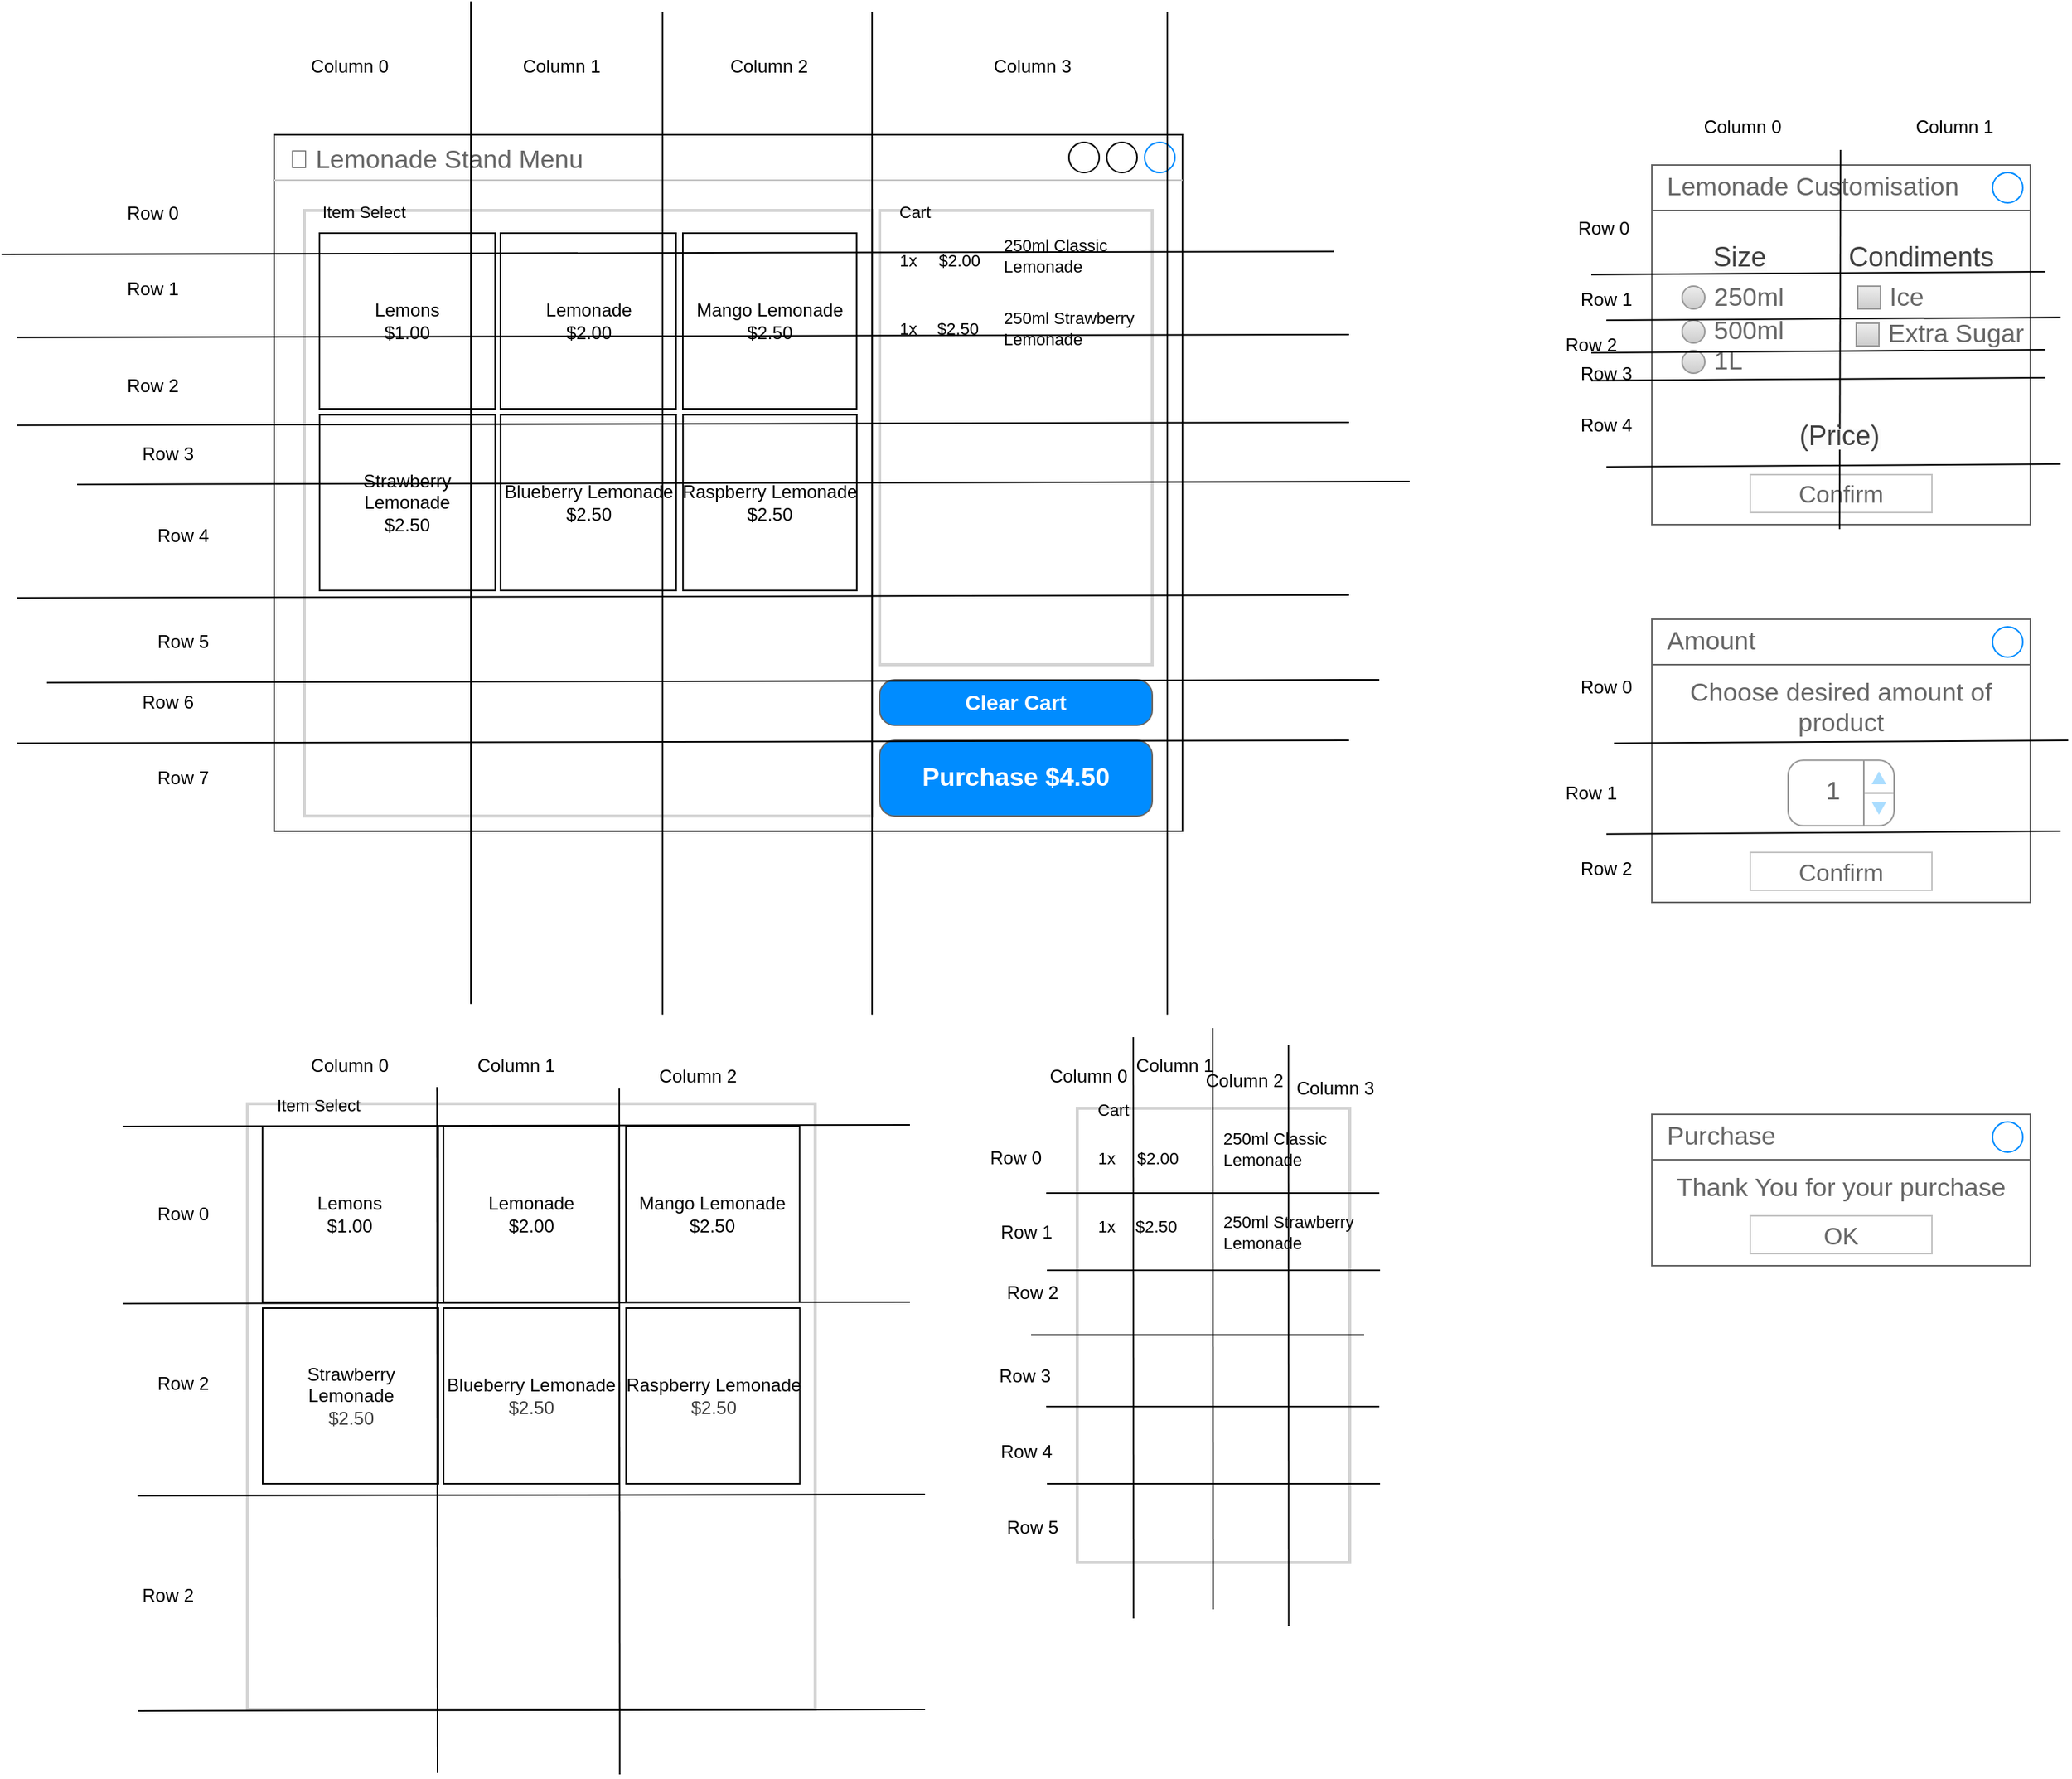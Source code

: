 <mxfile>
    <diagram id="gGsw4H8kystXVpl7gZS2" name="Page-1">
        <mxGraphModel dx="2740" dy="1749" grid="1" gridSize="10" guides="1" tooltips="1" connect="1" arrows="1" fold="1" page="1" pageScale="1" pageWidth="850" pageHeight="1100" math="0" shadow="0">
            <root>
                <mxCell id="0"/>
                <mxCell id="1" parent="0"/>
                <mxCell id="2" value="🍋 Lemonade Stand Menu" style="strokeWidth=1;shadow=0;dashed=0;align=center;html=1;shape=mxgraph.mockup.containers.window;align=left;verticalAlign=top;spacingLeft=8;strokeColor2=#008cff;strokeColor3=#c4c4c4;fontColor=#666666;mainText=;fontSize=17;labelBackgroundColor=none;whiteSpace=wrap;" parent="1" vertex="1">
                    <mxGeometry x="50" y="50" width="600" height="460" as="geometry"/>
                </mxCell>
                <mxCell id="3" value="" style="rounded=0;whiteSpace=wrap;html=1;fillColor=none;strokeColor=#d3d3d3;strokeWidth=2;" parent="1" vertex="1">
                    <mxGeometry x="70" y="100" width="375" height="400" as="geometry"/>
                </mxCell>
                <mxCell id="4" value="" style="rounded=0;whiteSpace=wrap;html=1;fillColor=none;strokeColor=#d3d3d3;strokeWidth=2;" parent="1" vertex="1">
                    <mxGeometry x="450" y="100" width="180" height="300" as="geometry"/>
                </mxCell>
                <mxCell id="6" value="Purchase $4.50" style="strokeWidth=1;shadow=0;dashed=0;align=center;html=1;shape=mxgraph.mockup.buttons.button;strokeColor=#666666;fontColor=#ffffff;mainText=;buttonStyle=round;fontSize=17;fontStyle=1;fillColor=#008cff;whiteSpace=wrap;" parent="1" vertex="1">
                    <mxGeometry x="450" y="450" width="180" height="50" as="geometry"/>
                </mxCell>
                <mxCell id="25" value="250ml Classic Lemonade" style="text;html=1;align=left;verticalAlign=middle;whiteSpace=wrap;rounded=0;fontSize=11;" parent="1" vertex="1">
                    <mxGeometry x="530" y="115" width="90" height="30" as="geometry"/>
                </mxCell>
                <mxCell id="31" value="250ml Strawberry Lemonade" style="text;html=1;align=left;verticalAlign=middle;whiteSpace=wrap;rounded=0;fontSize=11;" parent="1" vertex="1">
                    <mxGeometry x="530" y="163" width="90" height="30" as="geometry"/>
                </mxCell>
                <mxCell id="40" value="$2.50" style="text;html=1;align=left;verticalAlign=middle;whiteSpace=wrap;rounded=0;fontSize=11;" parent="1" vertex="1">
                    <mxGeometry x="486" y="174" width="30" height="8" as="geometry"/>
                </mxCell>
                <mxCell id="41" value="$2.00" style="text;html=1;align=left;verticalAlign=middle;whiteSpace=wrap;rounded=0;fontSize=11;" parent="1" vertex="1">
                    <mxGeometry x="487" y="129" width="30" height="8" as="geometry"/>
                </mxCell>
                <mxCell id="46" value="1x" style="text;html=1;align=center;verticalAlign=middle;whiteSpace=wrap;rounded=0;fontSize=11;" parent="1" vertex="1">
                    <mxGeometry x="454" y="174" width="30" height="8" as="geometry"/>
                </mxCell>
                <mxCell id="48" value="1x" style="text;html=1;align=center;verticalAlign=middle;whiteSpace=wrap;rounded=0;fontSize=11;" parent="1" vertex="1">
                    <mxGeometry x="454" y="129" width="30" height="8" as="geometry"/>
                </mxCell>
                <mxCell id="50" value="Lemons&lt;div&gt;$1.00&lt;/div&gt;" style="whiteSpace=wrap;html=1;aspect=fixed;" parent="1" vertex="1">
                    <mxGeometry x="80" y="115" width="116" height="116" as="geometry"/>
                </mxCell>
                <mxCell id="53" value="&lt;div&gt;&lt;span style=&quot;background-color: transparent;&quot;&gt;Thank You for your purchase&lt;/span&gt;&lt;/div&gt;" style="strokeWidth=1;shadow=0;dashed=0;align=center;html=1;shape=mxgraph.mockup.containers.rrect;rSize=0;strokeColor=#666666;fontColor=#666666;fontSize=17;verticalAlign=top;whiteSpace=wrap;fillColor=#ffffff;spacingTop=32;" parent="1" vertex="1">
                    <mxGeometry x="960" y="697" width="250" height="100" as="geometry"/>
                </mxCell>
                <mxCell id="54" value="Purchase" style="strokeWidth=1;shadow=0;dashed=0;align=center;html=1;shape=mxgraph.mockup.containers.rrect;rSize=0;fontSize=17;fontColor=#666666;strokeColor=#666666;align=left;spacingLeft=8;fillColor=#ffffff;resizeWidth=1;whiteSpace=wrap;" parent="53" vertex="1">
                    <mxGeometry width="250" height="30" relative="1" as="geometry"/>
                </mxCell>
                <mxCell id="55" value="" style="shape=ellipse;strokeColor=#008cff;resizable=0;fillColor=none;html=1;" parent="54" vertex="1">
                    <mxGeometry x="1" y="0.5" width="20" height="20" relative="1" as="geometry">
                        <mxPoint x="-25" y="-10" as="offset"/>
                    </mxGeometry>
                </mxCell>
                <mxCell id="56" value="OK" style="strokeWidth=1;shadow=0;dashed=0;align=center;html=1;shape=mxgraph.mockup.containers.rrect;rSize=0;fontSize=16;fontColor=#666666;strokeColor=#c4c4c4;resizable=0;whiteSpace=wrap;fillColor=#ffffff;" parent="53" vertex="1">
                    <mxGeometry x="0.5" y="1" width="120" height="25" relative="1" as="geometry">
                        <mxPoint x="-60" y="-33" as="offset"/>
                    </mxGeometry>
                </mxCell>
                <mxCell id="57" value="Lemonade&lt;div&gt;$2.00&lt;/div&gt;" style="whiteSpace=wrap;html=1;aspect=fixed;" parent="1" vertex="1">
                    <mxGeometry x="199.5" y="115" width="116" height="116" as="geometry"/>
                </mxCell>
                <mxCell id="60" value="Mango Lemonade&lt;div&gt;$2.50&lt;/div&gt;" style="whiteSpace=wrap;html=1;aspect=fixed;" parent="1" vertex="1">
                    <mxGeometry x="320" y="115" width="114.78" height="116" as="geometry"/>
                </mxCell>
                <mxCell id="68" value="Clear Cart" style="strokeWidth=1;shadow=0;dashed=0;align=center;html=1;shape=mxgraph.mockup.buttons.button;strokeColor=#666666;fontColor=#ffffff;mainText=;buttonStyle=round;fontSize=14;fontStyle=1;fillColor=#008cff;whiteSpace=wrap;" parent="1" vertex="1">
                    <mxGeometry x="450" y="410" width="180" height="30" as="geometry"/>
                </mxCell>
                <mxCell id="72" value="&lt;div&gt;&lt;span style=&quot;background-color: transparent;&quot;&gt;Choose desired amount of product&lt;/span&gt;&lt;/div&gt;" style="strokeWidth=1;shadow=0;dashed=0;align=center;html=1;shape=mxgraph.mockup.containers.rrect;rSize=0;strokeColor=#666666;fontColor=#666666;fontSize=17;verticalAlign=top;whiteSpace=wrap;fillColor=#ffffff;spacingTop=32;" parent="1" vertex="1">
                    <mxGeometry x="960" y="370" width="250" height="187" as="geometry"/>
                </mxCell>
                <mxCell id="73" value="Amount" style="strokeWidth=1;shadow=0;dashed=0;align=center;html=1;shape=mxgraph.mockup.containers.rrect;rSize=0;fontSize=17;fontColor=#666666;strokeColor=#666666;align=left;spacingLeft=8;fillColor=#ffffff;resizeWidth=1;whiteSpace=wrap;" parent="72" vertex="1">
                    <mxGeometry width="250" height="30" relative="1" as="geometry"/>
                </mxCell>
                <mxCell id="74" value="" style="shape=ellipse;strokeColor=#008cff;resizable=0;fillColor=none;html=1;" parent="73" vertex="1">
                    <mxGeometry x="1" y="0.5" width="20" height="20" relative="1" as="geometry">
                        <mxPoint x="-25" y="-10" as="offset"/>
                    </mxGeometry>
                </mxCell>
                <mxCell id="75" value="Confirm" style="strokeWidth=1;shadow=0;dashed=0;align=center;html=1;shape=mxgraph.mockup.containers.rrect;rSize=0;fontSize=16;fontColor=#666666;strokeColor=#c4c4c4;resizable=0;whiteSpace=wrap;fillColor=#ffffff;" parent="72" vertex="1">
                    <mxGeometry x="0.5" y="1" width="120" height="25" relative="1" as="geometry">
                        <mxPoint x="-60" y="-33" as="offset"/>
                    </mxGeometry>
                </mxCell>
                <mxCell id="79" value="&lt;table cellpadding=&quot;0&quot; cellspacing=&quot;0&quot; style=&quot;width:100%;height:100%;&quot;&gt;&lt;tbody&gt;&lt;tr&gt;&lt;td style=&quot;width:85%&quot;&gt;1&lt;/td&gt;&lt;td style=&quot;width:15%&quot;&gt;&lt;/td&gt;&lt;/tr&gt;&lt;/tbody&gt;&lt;/table&gt;" style="strokeWidth=1;shadow=0;dashed=0;align=center;html=1;shape=mxgraph.mockup.forms.spinner;strokeColor=#999999;spinLayout=right;spinStyle=normal;adjStyle=triangle;fillColor=#aaddff;fontSize=17;fontColor=#666666;mainText=;html=1;overflow=fill;" parent="72" vertex="1">
                    <mxGeometry x="90" y="93.175" width="70" height="43.244" as="geometry"/>
                </mxCell>
                <mxCell id="236" value="" style="endArrow=none;html=1;" edge="1" parent="72">
                    <mxGeometry width="50" height="50" relative="1" as="geometry">
                        <mxPoint x="275" y="80" as="sourcePoint"/>
                        <mxPoint x="-25" y="81.88" as="targetPoint"/>
                    </mxGeometry>
                </mxCell>
                <mxCell id="237" value="" style="endArrow=none;html=1;" edge="1" parent="72">
                    <mxGeometry width="50" height="50" relative="1" as="geometry">
                        <mxPoint x="270" y="140" as="sourcePoint"/>
                        <mxPoint x="-30" y="141.88" as="targetPoint"/>
                    </mxGeometry>
                </mxCell>
                <mxCell id="76" value="Item Select" style="text;html=1;align=left;verticalAlign=middle;whiteSpace=wrap;rounded=0;fontSize=11;" parent="1" vertex="1">
                    <mxGeometry x="80" y="97" width="59.5" height="8" as="geometry"/>
                </mxCell>
                <mxCell id="77" value="Cart" style="text;html=1;align=left;verticalAlign=middle;whiteSpace=wrap;rounded=0;fontSize=11;" parent="1" vertex="1">
                    <mxGeometry x="461" y="97" width="59.5" height="7" as="geometry"/>
                </mxCell>
                <mxCell id="116" value="" style="strokeWidth=1;shadow=0;dashed=0;align=center;html=1;shape=mxgraph.mockup.containers.rrect;rSize=0;strokeColor=#666666;fontColor=#666666;fontSize=17;verticalAlign=top;whiteSpace=wrap;fillColor=#ffffff;spacingTop=32;" parent="1" vertex="1">
                    <mxGeometry x="960" y="70" width="250" height="237.5" as="geometry"/>
                </mxCell>
                <mxCell id="117" value="Lemonade Customisation" style="strokeWidth=1;shadow=0;dashed=0;align=center;html=1;shape=mxgraph.mockup.containers.rrect;rSize=0;fontSize=17;fontColor=#666666;strokeColor=#666666;align=left;spacingLeft=8;fillColor=#ffffff;resizeWidth=1;whiteSpace=wrap;" parent="116" vertex="1">
                    <mxGeometry width="250" height="30" relative="1" as="geometry"/>
                </mxCell>
                <mxCell id="118" value="" style="shape=ellipse;strokeColor=#008cff;resizable=0;fillColor=none;html=1;" parent="117" vertex="1">
                    <mxGeometry x="1" y="0.5" width="20" height="20" relative="1" as="geometry">
                        <mxPoint x="-25" y="-10" as="offset"/>
                    </mxGeometry>
                </mxCell>
                <mxCell id="119" value="Confirm" style="strokeWidth=1;shadow=0;dashed=0;align=center;html=1;shape=mxgraph.mockup.containers.rrect;rSize=0;fontSize=16;fontColor=#666666;strokeColor=#c4c4c4;resizable=0;whiteSpace=wrap;fillColor=#ffffff;" parent="116" vertex="1">
                    <mxGeometry x="0.5" y="1" width="120" height="25" relative="1" as="geometry">
                        <mxPoint x="-60" y="-33" as="offset"/>
                    </mxGeometry>
                </mxCell>
                <mxCell id="121" value="&lt;span style=&quot;color: rgb(63, 63, 63); font-family: Helvetica; font-style: normal; font-variant-ligatures: normal; font-variant-caps: normal; font-weight: 400; letter-spacing: normal; orphans: 2; text-indent: 0px; text-transform: none; widows: 2; word-spacing: 0px; -webkit-text-stroke-width: 0px; white-space: normal; background-color: rgb(251, 251, 251); text-decoration-thickness: initial; text-decoration-style: initial; text-decoration-color: initial; float: none; display: inline !important;&quot;&gt;&lt;font style=&quot;font-size: 18px;&quot;&gt;Size&lt;/font&gt;&lt;/span&gt;" style="text;whiteSpace=wrap;html=1;fontSize=12;align=center;verticalAlign=middle;" parent="116" vertex="1">
                    <mxGeometry x="31" y="42.5" width="54" height="37.5" as="geometry"/>
                </mxCell>
                <mxCell id="122" value="&lt;span style=&quot;color: rgb(63, 63, 63); font-family: Helvetica; font-style: normal; font-variant-ligatures: normal; font-variant-caps: normal; font-weight: 400; letter-spacing: normal; orphans: 2; text-indent: 0px; text-transform: none; widows: 2; word-spacing: 0px; -webkit-text-stroke-width: 0px; white-space: normal; background-color: rgb(251, 251, 251); text-decoration-thickness: initial; text-decoration-style: initial; text-decoration-color: initial; float: none; display: inline !important;&quot;&gt;&lt;font style=&quot;font-size: 18px;&quot;&gt;Condiments&lt;/font&gt;&lt;/span&gt;" style="text;whiteSpace=wrap;html=1;fontSize=12;align=center;verticalAlign=middle;" parent="116" vertex="1">
                    <mxGeometry x="151" y="42.5" width="54" height="37.5" as="geometry"/>
                </mxCell>
                <mxCell id="123" value="250ml" style="shape=ellipse;fillColor=#eeeeee;strokeColor=#999999;gradientColor=#cccccc;html=1;align=left;spacingLeft=4;fontSize=17;fontColor=#666666;labelPosition=right;shadow=0;" parent="116" vertex="1">
                    <mxGeometry x="20" y="80" width="15" height="15" as="geometry"/>
                </mxCell>
                <mxCell id="124" value="500ml" style="shape=ellipse;fillColor=#eeeeee;strokeColor=#999999;gradientColor=#cccccc;html=1;align=left;spacingLeft=4;fontSize=17;fontColor=#666666;labelPosition=right;shadow=0;" parent="116" vertex="1">
                    <mxGeometry x="20" y="102.5" width="15" height="15" as="geometry"/>
                </mxCell>
                <mxCell id="125" value="1L" style="shape=ellipse;fillColor=#eeeeee;strokeColor=#999999;gradientColor=#cccccc;html=1;align=left;spacingLeft=4;fontSize=17;fontColor=#666666;labelPosition=right;shadow=0;" parent="116" vertex="1">
                    <mxGeometry x="20" y="122.5" width="15" height="15" as="geometry"/>
                </mxCell>
                <mxCell id="126" value="Ice" style="strokeWidth=1;shadow=0;dashed=0;align=center;html=1;shape=mxgraph.mockup.forms.rrect;rSize=0;fillColor=#eeeeee;strokeColor=#999999;gradientColor=#cccccc;align=left;spacingLeft=4;fontSize=17;fontColor=#666666;labelPosition=right;" parent="116" vertex="1">
                    <mxGeometry x="136" y="80" width="15" height="15" as="geometry"/>
                </mxCell>
                <mxCell id="127" value="Extra&amp;nbsp;&lt;span style=&quot;background-color: transparent;&quot;&gt;Sugar&lt;/span&gt;" style="strokeWidth=1;shadow=0;dashed=0;align=center;html=1;shape=mxgraph.mockup.forms.rrect;rSize=0;fillColor=#eeeeee;strokeColor=#999999;gradientColor=#cccccc;align=left;spacingLeft=4;fontSize=17;fontColor=#666666;labelPosition=right;" parent="116" vertex="1">
                    <mxGeometry x="135" y="104.5" width="15" height="15" as="geometry"/>
                </mxCell>
                <mxCell id="219" value="" style="endArrow=none;html=1;" parent="116" edge="1">
                    <mxGeometry width="50" height="50" relative="1" as="geometry">
                        <mxPoint x="260" y="70.5" as="sourcePoint"/>
                        <mxPoint x="-40" y="72.38" as="targetPoint"/>
                    </mxGeometry>
                </mxCell>
                <mxCell id="220" value="" style="endArrow=none;html=1;" parent="116" edge="1">
                    <mxGeometry width="50" height="50" relative="1" as="geometry">
                        <mxPoint x="270" y="100.62" as="sourcePoint"/>
                        <mxPoint x="-30" y="102.5" as="targetPoint"/>
                    </mxGeometry>
                </mxCell>
                <mxCell id="221" value="" style="endArrow=none;html=1;" parent="116" edge="1">
                    <mxGeometry width="50" height="50" relative="1" as="geometry">
                        <mxPoint x="260" y="122.06" as="sourcePoint"/>
                        <mxPoint x="-40" y="123.94" as="targetPoint"/>
                    </mxGeometry>
                </mxCell>
                <mxCell id="222" value="" style="endArrow=none;html=1;" parent="116" edge="1">
                    <mxGeometry width="50" height="50" relative="1" as="geometry">
                        <mxPoint x="260" y="140.5" as="sourcePoint"/>
                        <mxPoint x="-40" y="142.38" as="targetPoint"/>
                    </mxGeometry>
                </mxCell>
                <mxCell id="223" value="" style="endArrow=none;html=1;" parent="116" edge="1">
                    <mxGeometry width="50" height="50" relative="1" as="geometry">
                        <mxPoint x="124.67" y="-10" as="sourcePoint"/>
                        <mxPoint x="124" y="240.5" as="targetPoint"/>
                    </mxGeometry>
                </mxCell>
                <mxCell id="241" value="&lt;span style=&quot;color: rgb(63, 63, 63); font-family: Helvetica; font-style: normal; font-variant-ligatures: normal; font-variant-caps: normal; font-weight: 400; letter-spacing: normal; orphans: 2; text-indent: 0px; text-transform: none; widows: 2; word-spacing: 0px; -webkit-text-stroke-width: 0px; white-space: normal; background-color: rgb(251, 251, 251); text-decoration-thickness: initial; text-decoration-style: initial; text-decoration-color: initial; float: none; display: inline !important;&quot;&gt;&lt;font style=&quot;font-size: 18px;&quot;&gt;(Price)&lt;/font&gt;&lt;/span&gt;" style="text;whiteSpace=wrap;html=1;fontSize=12;align=center;verticalAlign=middle;" vertex="1" parent="116">
                    <mxGeometry x="97" y="160" width="54" height="37.5" as="geometry"/>
                </mxCell>
                <mxCell id="243" value="" style="endArrow=none;html=1;" edge="1" parent="116">
                    <mxGeometry width="50" height="50" relative="1" as="geometry">
                        <mxPoint x="270" y="197.5" as="sourcePoint"/>
                        <mxPoint x="-30" y="199.38" as="targetPoint"/>
                    </mxGeometry>
                </mxCell>
                <mxCell id="138" value="&lt;span style=&quot;color: rgb(0, 0, 0);&quot;&gt;Strawberry Lemonade&lt;/span&gt;&lt;div&gt;&lt;span style=&quot;color: rgb(0, 0, 0);&quot;&gt;$2.50&lt;/span&gt;&lt;/div&gt;" style="whiteSpace=wrap;html=1;aspect=fixed;" parent="1" vertex="1">
                    <mxGeometry x="80.11" y="235" width="116" height="116" as="geometry"/>
                </mxCell>
                <mxCell id="139" value="&lt;span style=&quot;color: rgb(0, 0, 0);&quot;&gt;Blueberry Lemonade&lt;/span&gt;&lt;div&gt;&lt;span style=&quot;color: rgb(0, 0, 0);&quot;&gt;$2.50&lt;/span&gt;&lt;/div&gt;" style="whiteSpace=wrap;html=1;aspect=fixed;" parent="1" vertex="1">
                    <mxGeometry x="199.61" y="235" width="116" height="116" as="geometry"/>
                </mxCell>
                <mxCell id="140" value="&lt;span style=&quot;color: rgb(0, 0, 0);&quot;&gt;Raspberry&amp;nbsp;&lt;/span&gt;&lt;span style=&quot;background-color: transparent;&quot;&gt;Lemonade&lt;/span&gt;&lt;div&gt;&lt;span style=&quot;background-color: transparent;&quot;&gt;$2.50&lt;/span&gt;&lt;/div&gt;" style="whiteSpace=wrap;html=1;aspect=fixed;" parent="1" vertex="1">
                    <mxGeometry x="320.11" y="235" width="114.78" height="116" as="geometry"/>
                </mxCell>
                <mxCell id="135" value="" style="endArrow=none;html=1;" parent="1" edge="1">
                    <mxGeometry width="50" height="50" relative="1" as="geometry">
                        <mxPoint x="306.61" y="631.12" as="sourcePoint"/>
                        <mxPoint x="306.61" y="-31.12" as="targetPoint"/>
                    </mxGeometry>
                </mxCell>
                <mxCell id="141" value="" style="endArrow=none;html=1;" parent="1" edge="1">
                    <mxGeometry width="50" height="50" relative="1" as="geometry">
                        <mxPoint x="180" y="624.12" as="sourcePoint"/>
                        <mxPoint x="180" y="-38.12" as="targetPoint"/>
                    </mxGeometry>
                </mxCell>
                <mxCell id="142" value="" style="endArrow=none;html=1;" parent="1" edge="1">
                    <mxGeometry width="50" height="50" relative="1" as="geometry">
                        <mxPoint x="445" y="631.12" as="sourcePoint"/>
                        <mxPoint x="445" y="-31.12" as="targetPoint"/>
                    </mxGeometry>
                </mxCell>
                <mxCell id="144" value="Column 0" style="text;html=1;align=center;verticalAlign=middle;whiteSpace=wrap;rounded=0;" parent="1" vertex="1">
                    <mxGeometry x="70" y="-10" width="60" height="30" as="geometry"/>
                </mxCell>
                <mxCell id="145" value="Column 1" style="text;html=1;align=center;verticalAlign=middle;whiteSpace=wrap;rounded=0;" parent="1" vertex="1">
                    <mxGeometry x="210" y="-10" width="60" height="30" as="geometry"/>
                </mxCell>
                <mxCell id="146" value="Column 2" style="text;html=1;align=center;verticalAlign=middle;whiteSpace=wrap;rounded=0;" parent="1" vertex="1">
                    <mxGeometry x="347.39" y="-10" width="60" height="30" as="geometry"/>
                </mxCell>
                <mxCell id="147" value="Column 3" style="text;html=1;align=center;verticalAlign=middle;whiteSpace=wrap;rounded=0;" parent="1" vertex="1">
                    <mxGeometry x="520.5" y="-10" width="60" height="30" as="geometry"/>
                </mxCell>
                <mxCell id="148" value="" style="endArrow=none;html=1;" parent="1" edge="1">
                    <mxGeometry width="50" height="50" relative="1" as="geometry">
                        <mxPoint x="640" y="631.12" as="sourcePoint"/>
                        <mxPoint x="640" y="-31.12" as="targetPoint"/>
                    </mxGeometry>
                </mxCell>
                <mxCell id="149" value="" style="endArrow=none;html=1;" parent="1" edge="1">
                    <mxGeometry width="50" height="50" relative="1" as="geometry">
                        <mxPoint x="800" y="279.06" as="sourcePoint"/>
                        <mxPoint x="-80" y="280.94" as="targetPoint"/>
                    </mxGeometry>
                </mxCell>
                <mxCell id="150" value="" style="endArrow=none;html=1;" parent="1" edge="1">
                    <mxGeometry width="50" height="50" relative="1" as="geometry">
                        <mxPoint x="780" y="410" as="sourcePoint"/>
                        <mxPoint x="-100" y="411.88" as="targetPoint"/>
                    </mxGeometry>
                </mxCell>
                <mxCell id="151" value="" style="endArrow=none;html=1;" parent="1" edge="1">
                    <mxGeometry width="50" height="50" relative="1" as="geometry">
                        <mxPoint x="760" y="182" as="sourcePoint"/>
                        <mxPoint x="-120" y="183.88" as="targetPoint"/>
                    </mxGeometry>
                </mxCell>
                <mxCell id="152" value="" style="endArrow=none;html=1;" parent="1" edge="1">
                    <mxGeometry width="50" height="50" relative="1" as="geometry">
                        <mxPoint x="760" y="450" as="sourcePoint"/>
                        <mxPoint x="-120" y="451.88" as="targetPoint"/>
                    </mxGeometry>
                </mxCell>
                <mxCell id="153" value="" style="endArrow=none;html=1;" parent="1" edge="1">
                    <mxGeometry width="50" height="50" relative="1" as="geometry">
                        <mxPoint x="760" y="354" as="sourcePoint"/>
                        <mxPoint x="-120" y="355.88" as="targetPoint"/>
                    </mxGeometry>
                </mxCell>
                <mxCell id="154" value="" style="endArrow=none;html=1;" parent="1" edge="1">
                    <mxGeometry width="50" height="50" relative="1" as="geometry">
                        <mxPoint x="760" y="240" as="sourcePoint"/>
                        <mxPoint x="-120" y="241.88" as="targetPoint"/>
                    </mxGeometry>
                </mxCell>
                <mxCell id="155" value="" style="endArrow=none;html=1;" parent="1" edge="1">
                    <mxGeometry width="50" height="50" relative="1" as="geometry">
                        <mxPoint x="750" y="127.12" as="sourcePoint"/>
                        <mxPoint x="-130" y="129.0" as="targetPoint"/>
                    </mxGeometry>
                </mxCell>
                <mxCell id="156" value="Row 0" style="text;html=1;align=center;verticalAlign=middle;whiteSpace=wrap;rounded=0;" parent="1" vertex="1">
                    <mxGeometry x="-60" y="87" width="60" height="30" as="geometry"/>
                </mxCell>
                <mxCell id="157" value="Row 1" style="text;html=1;align=center;verticalAlign=middle;whiteSpace=wrap;rounded=0;" parent="1" vertex="1">
                    <mxGeometry x="-60" y="137" width="60" height="30" as="geometry"/>
                </mxCell>
                <mxCell id="158" value="Row 2" style="text;html=1;align=center;verticalAlign=middle;whiteSpace=wrap;rounded=0;" parent="1" vertex="1">
                    <mxGeometry x="-60" y="201" width="60" height="30" as="geometry"/>
                </mxCell>
                <mxCell id="159" value="Row 3" style="text;html=1;align=center;verticalAlign=middle;whiteSpace=wrap;rounded=0;" parent="1" vertex="1">
                    <mxGeometry x="-50" y="245.5" width="60" height="30" as="geometry"/>
                </mxCell>
                <mxCell id="160" value="Row 4" style="text;html=1;align=center;verticalAlign=middle;whiteSpace=wrap;rounded=0;" parent="1" vertex="1">
                    <mxGeometry x="-40" y="300" width="60" height="30" as="geometry"/>
                </mxCell>
                <mxCell id="161" value="Row 5" style="text;html=1;align=center;verticalAlign=middle;whiteSpace=wrap;rounded=0;" parent="1" vertex="1">
                    <mxGeometry x="-40" y="370" width="60" height="30" as="geometry"/>
                </mxCell>
                <mxCell id="162" value="Row 6" style="text;html=1;align=center;verticalAlign=middle;whiteSpace=wrap;rounded=0;" parent="1" vertex="1">
                    <mxGeometry x="-50" y="410" width="60" height="30" as="geometry"/>
                </mxCell>
                <mxCell id="163" value="Row 7" style="text;html=1;align=center;verticalAlign=middle;whiteSpace=wrap;rounded=0;" parent="1" vertex="1">
                    <mxGeometry x="-40" y="460" width="60" height="30" as="geometry"/>
                </mxCell>
                <mxCell id="165" value="" style="rounded=0;whiteSpace=wrap;html=1;fillColor=none;strokeColor=#d3d3d3;strokeWidth=2;" parent="1" vertex="1">
                    <mxGeometry x="32.39" y="690" width="375" height="400" as="geometry"/>
                </mxCell>
                <mxCell id="166" value="Lemons&lt;div&gt;$1.00&lt;/div&gt;" style="whiteSpace=wrap;html=1;aspect=fixed;" parent="1" vertex="1">
                    <mxGeometry x="42.39" y="705" width="116" height="116" as="geometry"/>
                </mxCell>
                <mxCell id="167" value="Lemonade&lt;div&gt;$2.00&lt;/div&gt;" style="whiteSpace=wrap;html=1;aspect=fixed;" parent="1" vertex="1">
                    <mxGeometry x="161.89" y="705" width="116" height="116" as="geometry"/>
                </mxCell>
                <mxCell id="168" value="Mango Lemonade&lt;div&gt;$2.50&lt;/div&gt;" style="whiteSpace=wrap;html=1;aspect=fixed;" parent="1" vertex="1">
                    <mxGeometry x="282.39" y="705" width="114.78" height="116" as="geometry"/>
                </mxCell>
                <mxCell id="169" value="&lt;span style=&quot;color: rgb(0, 0, 0);&quot;&gt;Strawberry Lemonade&lt;/span&gt;&lt;div&gt;&lt;span style=&quot;color: rgb(0, 0, 0);&quot;&gt;&lt;span style=&quot;color: rgb(63, 63, 63);&quot;&gt;$2.50&lt;/span&gt;&lt;/span&gt;&lt;/div&gt;" style="whiteSpace=wrap;html=1;aspect=fixed;" parent="1" vertex="1">
                    <mxGeometry x="42.5" y="825" width="116" height="116" as="geometry"/>
                </mxCell>
                <mxCell id="170" value="&lt;span style=&quot;color: rgb(0, 0, 0);&quot;&gt;Blueberry Lemonade&lt;/span&gt;&lt;div&gt;&lt;span style=&quot;color: rgb(0, 0, 0);&quot;&gt;&lt;span style=&quot;color: rgb(63, 63, 63);&quot;&gt;$2.50&lt;/span&gt;&lt;/span&gt;&lt;/div&gt;" style="whiteSpace=wrap;html=1;aspect=fixed;" parent="1" vertex="1">
                    <mxGeometry x="162" y="825" width="116" height="116" as="geometry"/>
                </mxCell>
                <mxCell id="171" value="&lt;span style=&quot;color: rgb(0, 0, 0);&quot;&gt;Raspberry&amp;nbsp;&lt;/span&gt;&lt;span style=&quot;background-color: transparent;&quot;&gt;Lemonade&lt;/span&gt;&lt;div&gt;&lt;span style=&quot;color: rgb(63, 63, 63);&quot;&gt;$2.50&lt;/span&gt;&lt;span style=&quot;background-color: transparent;&quot;&gt;&lt;/span&gt;&lt;/div&gt;" style="whiteSpace=wrap;html=1;aspect=fixed;" parent="1" vertex="1">
                    <mxGeometry x="282.5" y="825" width="114.78" height="116" as="geometry"/>
                </mxCell>
                <mxCell id="172" value="Item Select" style="text;html=1;align=left;verticalAlign=middle;whiteSpace=wrap;rounded=0;fontSize=11;" parent="1" vertex="1">
                    <mxGeometry x="50.39" y="687" width="59.5" height="8" as="geometry"/>
                </mxCell>
                <mxCell id="177" value="" style="endArrow=none;html=1;" parent="1" edge="1">
                    <mxGeometry width="50" height="50" relative="1" as="geometry">
                        <mxPoint x="470" y="821" as="sourcePoint"/>
                        <mxPoint x="-50" y="822" as="targetPoint"/>
                    </mxGeometry>
                </mxCell>
                <mxCell id="179" value="" style="endArrow=none;html=1;" parent="1" edge="1">
                    <mxGeometry width="50" height="50" relative="1" as="geometry">
                        <mxPoint x="479.89" y="948" as="sourcePoint"/>
                        <mxPoint x="-40.11" y="949" as="targetPoint"/>
                    </mxGeometry>
                </mxCell>
                <mxCell id="180" value="" style="endArrow=none;html=1;" parent="1" edge="1">
                    <mxGeometry width="50" height="50" relative="1" as="geometry">
                        <mxPoint x="470" y="704" as="sourcePoint"/>
                        <mxPoint x="-50" y="705" as="targetPoint"/>
                    </mxGeometry>
                </mxCell>
                <mxCell id="181" value="" style="endArrow=none;html=1;" parent="1" edge="1">
                    <mxGeometry width="50" height="50" relative="1" as="geometry">
                        <mxPoint x="480" y="1090" as="sourcePoint"/>
                        <mxPoint x="-40" y="1091" as="targetPoint"/>
                    </mxGeometry>
                </mxCell>
                <mxCell id="182" value="Row 0" style="text;html=1;align=center;verticalAlign=middle;whiteSpace=wrap;rounded=0;" parent="1" vertex="1">
                    <mxGeometry x="-40" y="748" width="60" height="30" as="geometry"/>
                </mxCell>
                <mxCell id="183" value="Row 2" style="text;html=1;align=center;verticalAlign=middle;whiteSpace=wrap;rounded=0;" parent="1" vertex="1">
                    <mxGeometry x="-40" y="860" width="60" height="30" as="geometry"/>
                </mxCell>
                <mxCell id="184" value="Row 2" style="text;html=1;align=center;verticalAlign=middle;whiteSpace=wrap;rounded=0;" parent="1" vertex="1">
                    <mxGeometry x="-50" y="1000" width="60" height="30" as="geometry"/>
                </mxCell>
                <mxCell id="185" value="" style="rounded=0;whiteSpace=wrap;html=1;fillColor=none;strokeColor=#d3d3d3;strokeWidth=2;" parent="1" vertex="1">
                    <mxGeometry x="580.5" y="693" width="180" height="300" as="geometry"/>
                </mxCell>
                <mxCell id="186" value="250ml Classic Lemonade" style="text;html=1;align=left;verticalAlign=middle;whiteSpace=wrap;rounded=0;fontSize=11;" parent="1" vertex="1">
                    <mxGeometry x="674.5" y="705" width="90" height="30" as="geometry"/>
                </mxCell>
                <mxCell id="187" value="250ml Strawberry Lemonade" style="text;html=1;align=left;verticalAlign=middle;whiteSpace=wrap;rounded=0;fontSize=11;" parent="1" vertex="1">
                    <mxGeometry x="674.5" y="760" width="90" height="30" as="geometry"/>
                </mxCell>
                <mxCell id="188" value="$2.50" style="text;html=1;align=left;verticalAlign=middle;whiteSpace=wrap;rounded=0;fontSize=11;" parent="1" vertex="1">
                    <mxGeometry x="616.5" y="767" width="30" height="8" as="geometry"/>
                </mxCell>
                <mxCell id="189" value="$2.00" style="text;html=1;align=left;verticalAlign=middle;whiteSpace=wrap;rounded=0;fontSize=11;" parent="1" vertex="1">
                    <mxGeometry x="617.5" y="722" width="30" height="8" as="geometry"/>
                </mxCell>
                <mxCell id="190" value="1x" style="text;html=1;align=center;verticalAlign=middle;whiteSpace=wrap;rounded=0;fontSize=11;" parent="1" vertex="1">
                    <mxGeometry x="584.5" y="767" width="30" height="8" as="geometry"/>
                </mxCell>
                <mxCell id="191" value="1x" style="text;html=1;align=center;verticalAlign=middle;whiteSpace=wrap;rounded=0;fontSize=11;" parent="1" vertex="1">
                    <mxGeometry x="584.5" y="722" width="30" height="8" as="geometry"/>
                </mxCell>
                <mxCell id="192" value="Cart" style="text;html=1;align=left;verticalAlign=middle;whiteSpace=wrap;rounded=0;fontSize=11;" parent="1" vertex="1">
                    <mxGeometry x="591.5" y="690" width="59.5" height="7" as="geometry"/>
                </mxCell>
                <mxCell id="194" value="" style="endArrow=none;html=1;" parent="1" edge="1">
                    <mxGeometry width="50" height="50" relative="1" as="geometry">
                        <mxPoint x="780" y="749" as="sourcePoint"/>
                        <mxPoint x="560" y="749" as="targetPoint"/>
                    </mxGeometry>
                </mxCell>
                <mxCell id="195" value="" style="endArrow=none;html=1;" parent="1" edge="1">
                    <mxGeometry width="50" height="50" relative="1" as="geometry">
                        <mxPoint x="780.5" y="800" as="sourcePoint"/>
                        <mxPoint x="560.5" y="800" as="targetPoint"/>
                    </mxGeometry>
                </mxCell>
                <mxCell id="197" value="" style="endArrow=none;html=1;" parent="1" edge="1">
                    <mxGeometry width="50" height="50" relative="1" as="geometry">
                        <mxPoint x="770" y="842.7" as="sourcePoint"/>
                        <mxPoint x="550" y="842.7" as="targetPoint"/>
                    </mxGeometry>
                </mxCell>
                <mxCell id="198" value="" style="endArrow=none;html=1;" parent="1" edge="1">
                    <mxGeometry width="50" height="50" relative="1" as="geometry">
                        <mxPoint x="780" y="890" as="sourcePoint"/>
                        <mxPoint x="560" y="890" as="targetPoint"/>
                    </mxGeometry>
                </mxCell>
                <mxCell id="199" value="" style="endArrow=none;html=1;" parent="1" edge="1">
                    <mxGeometry width="50" height="50" relative="1" as="geometry">
                        <mxPoint x="780.5" y="941" as="sourcePoint"/>
                        <mxPoint x="560.5" y="941" as="targetPoint"/>
                    </mxGeometry>
                </mxCell>
                <mxCell id="200" value="Row 0" style="text;html=1;align=center;verticalAlign=middle;whiteSpace=wrap;rounded=0;" parent="1" vertex="1">
                    <mxGeometry x="510" y="711" width="60" height="30" as="geometry"/>
                </mxCell>
                <mxCell id="201" value="Row 1" style="text;html=1;align=center;verticalAlign=middle;whiteSpace=wrap;rounded=0;" parent="1" vertex="1">
                    <mxGeometry x="517" y="760" width="60" height="30" as="geometry"/>
                </mxCell>
                <mxCell id="202" value="Row 2" style="text;html=1;align=center;verticalAlign=middle;whiteSpace=wrap;rounded=0;" parent="1" vertex="1">
                    <mxGeometry x="520.5" y="805" width="60" height="20" as="geometry"/>
                </mxCell>
                <mxCell id="204" value="Row 3" style="text;html=1;align=center;verticalAlign=middle;whiteSpace=wrap;rounded=0;" parent="1" vertex="1">
                    <mxGeometry x="516" y="860" width="60" height="20" as="geometry"/>
                </mxCell>
                <mxCell id="205" value="Row 4" style="text;html=1;align=center;verticalAlign=middle;whiteSpace=wrap;rounded=0;" parent="1" vertex="1">
                    <mxGeometry x="517" y="910" width="60" height="20" as="geometry"/>
                </mxCell>
                <mxCell id="206" value="Row 5" style="text;html=1;align=center;verticalAlign=middle;whiteSpace=wrap;rounded=0;" parent="1" vertex="1">
                    <mxGeometry x="520.5" y="960" width="60" height="20" as="geometry"/>
                </mxCell>
                <mxCell id="207" value="" style="endArrow=none;html=1;" parent="1" edge="1">
                    <mxGeometry width="50" height="50" relative="1" as="geometry">
                        <mxPoint x="670" y="640" as="sourcePoint"/>
                        <mxPoint x="670.2" y="1024" as="targetPoint"/>
                    </mxGeometry>
                </mxCell>
                <mxCell id="208" value="" style="endArrow=none;html=1;" parent="1" edge="1">
                    <mxGeometry width="50" height="50" relative="1" as="geometry">
                        <mxPoint x="617.5" y="646" as="sourcePoint"/>
                        <mxPoint x="617.7" y="1030" as="targetPoint"/>
                    </mxGeometry>
                </mxCell>
                <mxCell id="209" value="" style="endArrow=none;html=1;" parent="1" edge="1">
                    <mxGeometry width="50" height="50" relative="1" as="geometry">
                        <mxPoint x="720" y="651" as="sourcePoint"/>
                        <mxPoint x="720.2" y="1035" as="targetPoint"/>
                    </mxGeometry>
                </mxCell>
                <mxCell id="210" value="Column 0" style="text;html=1;align=center;verticalAlign=middle;whiteSpace=wrap;rounded=0;" parent="1" vertex="1">
                    <mxGeometry x="557.5" y="657" width="60" height="30" as="geometry"/>
                </mxCell>
                <mxCell id="211" value="Column 1" style="text;html=1;align=center;verticalAlign=middle;whiteSpace=wrap;rounded=0;" parent="1" vertex="1">
                    <mxGeometry x="614.5" y="650" width="60" height="30" as="geometry"/>
                </mxCell>
                <mxCell id="212" value="Column 2" style="text;html=1;align=center;verticalAlign=middle;whiteSpace=wrap;rounded=0;" parent="1" vertex="1">
                    <mxGeometry x="660.5" y="660" width="60" height="30" as="geometry"/>
                </mxCell>
                <mxCell id="213" value="Column 3" style="text;html=1;align=center;verticalAlign=middle;whiteSpace=wrap;rounded=0;" parent="1" vertex="1">
                    <mxGeometry x="720.5" y="665" width="60" height="30" as="geometry"/>
                </mxCell>
                <mxCell id="214" value="" style="endArrow=none;html=1;" parent="1" edge="1">
                    <mxGeometry width="50" height="50" relative="1" as="geometry">
                        <mxPoint x="157.67" y="679" as="sourcePoint"/>
                        <mxPoint x="158" y="1132" as="targetPoint"/>
                    </mxGeometry>
                </mxCell>
                <mxCell id="215" value="" style="endArrow=none;html=1;" parent="1" edge="1">
                    <mxGeometry width="50" height="50" relative="1" as="geometry">
                        <mxPoint x="278" y="680" as="sourcePoint"/>
                        <mxPoint x="278.33" y="1133" as="targetPoint"/>
                    </mxGeometry>
                </mxCell>
                <mxCell id="216" value="Column 0" style="text;html=1;align=center;verticalAlign=middle;whiteSpace=wrap;rounded=0;" parent="1" vertex="1">
                    <mxGeometry x="70" y="650" width="60" height="30" as="geometry"/>
                </mxCell>
                <mxCell id="217" value="Column 1" style="text;html=1;align=center;verticalAlign=middle;whiteSpace=wrap;rounded=0;" parent="1" vertex="1">
                    <mxGeometry x="180" y="650" width="60" height="30" as="geometry"/>
                </mxCell>
                <mxCell id="218" value="Column 2" style="text;html=1;align=center;verticalAlign=middle;whiteSpace=wrap;rounded=0;" parent="1" vertex="1">
                    <mxGeometry x="300" y="657" width="60" height="30" as="geometry"/>
                </mxCell>
                <mxCell id="224" value="Column 1" style="text;html=1;align=center;verticalAlign=middle;whiteSpace=wrap;rounded=0;" parent="1" vertex="1">
                    <mxGeometry x="1130" y="30" width="60" height="30" as="geometry"/>
                </mxCell>
                <mxCell id="225" value="Column 0" style="text;html=1;align=center;verticalAlign=middle;whiteSpace=wrap;rounded=0;" parent="1" vertex="1">
                    <mxGeometry x="990" y="30" width="60" height="30" as="geometry"/>
                </mxCell>
                <mxCell id="226" value="Row 0&amp;nbsp;" style="text;html=1;align=center;verticalAlign=middle;whiteSpace=wrap;rounded=0;" parent="1" vertex="1">
                    <mxGeometry x="900" y="97" width="60" height="30" as="geometry"/>
                </mxCell>
                <mxCell id="227" value="Row 1" style="text;html=1;align=center;verticalAlign=middle;whiteSpace=wrap;rounded=0;" parent="1" vertex="1">
                    <mxGeometry x="900" y="144" width="60" height="30" as="geometry"/>
                </mxCell>
                <mxCell id="228" value="Row 2" style="text;html=1;align=center;verticalAlign=middle;whiteSpace=wrap;rounded=0;" parent="1" vertex="1">
                    <mxGeometry x="890" y="174" width="60" height="30" as="geometry"/>
                </mxCell>
                <mxCell id="229" value="Row 3" style="text;html=1;align=center;verticalAlign=middle;whiteSpace=wrap;rounded=0;" parent="1" vertex="1">
                    <mxGeometry x="900" y="193" width="60" height="30" as="geometry"/>
                </mxCell>
                <mxCell id="233" value="Row 4" style="text;html=1;align=center;verticalAlign=middle;whiteSpace=wrap;rounded=0;" parent="1" vertex="1">
                    <mxGeometry x="900" y="226.5" width="60" height="30" as="geometry"/>
                </mxCell>
                <mxCell id="238" value="Row 0" style="text;html=1;align=center;verticalAlign=middle;whiteSpace=wrap;rounded=0;" vertex="1" parent="1">
                    <mxGeometry x="900" y="400" width="60" height="30" as="geometry"/>
                </mxCell>
                <mxCell id="239" value="Row 1" style="text;html=1;align=center;verticalAlign=middle;whiteSpace=wrap;rounded=0;" vertex="1" parent="1">
                    <mxGeometry x="890" y="470" width="60" height="30" as="geometry"/>
                </mxCell>
                <mxCell id="240" value="Row 2" style="text;html=1;align=center;verticalAlign=middle;whiteSpace=wrap;rounded=0;" vertex="1" parent="1">
                    <mxGeometry x="900" y="520" width="60" height="30" as="geometry"/>
                </mxCell>
            </root>
        </mxGraphModel>
    </diagram>
</mxfile>
